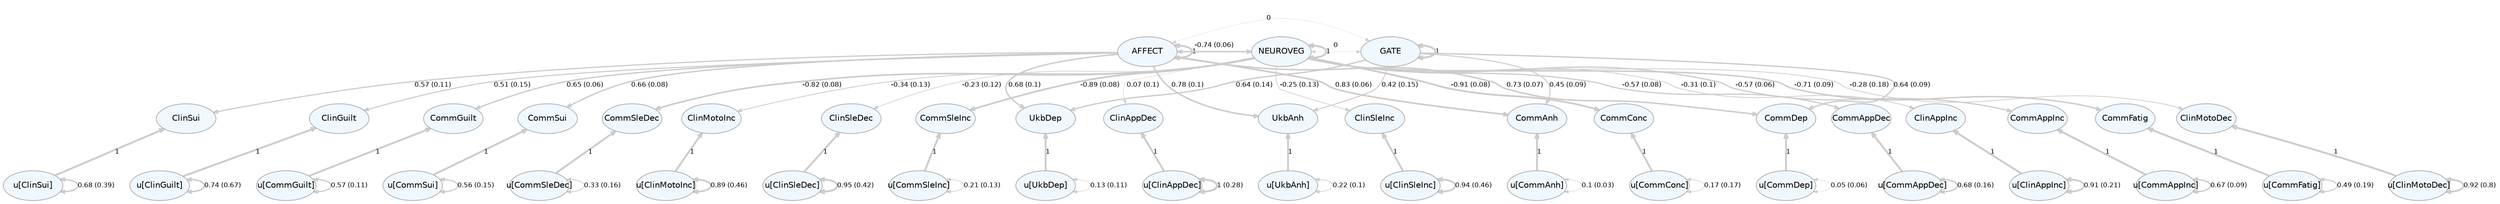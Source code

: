 digraph {

graph [layout = "dot",
       rankdir = "TB",
       outputorder = "edgesfirst",
       bgcolor = "white"]

node [fontname = "Helvetica",
      fontsize = "10",
      shape = "circle",
      fixedsize = "true",
      width = "0.5",
      style = "filled",
      fillcolor = "aliceblue",
      color = "gray70",
      fontcolor = "gray50"]

edge [fontname = "Helvetica",
     fontsize = "8",
     len = "1.5",
     color = "gray80",
     arrowsize = "0.5"]

rankdir = TB;
{rank=min; 1; 2; 3;}
{rank=same; 24; 25; 26; 27; 28; 29; 30; 31; 32; 33; 34; 35; 36; 37; 38; 39; 40; 41; 42; 43;}
{rank=max; 4; 5; 6; 7; 8; 9; 10; 11; 12; 13; 14; 15; 16; 17; 18; 19; 20; 21; 22; 23;}

  "1" [label = "AFFECT", shape = "oval", width = "1", fontcolor = "black"] 
  "2" [label = "GATE", shape = "oval", width = "1", fontcolor = "black"] 
  "3" [label = "NEUROVEG", shape = "oval", width = "1", fontcolor = "black"] 
  "4" [label = "u[ClinAppDec]", shape = "oval", width = "1", fontcolor = "black"] 
  "5" [label = "u[ClinAppInc]", shape = "oval", width = "1", fontcolor = "black"] 
  "6" [label = "u[ClinGuilt]", shape = "oval", width = "1", fontcolor = "black"] 
  "7" [label = "u[ClinMotoDec]", shape = "oval", width = "1", fontcolor = "black"] 
  "8" [label = "u[ClinMotoInc]", shape = "oval", width = "1", fontcolor = "black"] 
  "9" [label = "u[ClinSleDec]", shape = "oval", width = "1", fontcolor = "black"] 
  "10" [label = "u[ClinSleInc]", shape = "oval", width = "1", fontcolor = "black"] 
  "11" [label = "u[ClinSui]", shape = "oval", width = "1", fontcolor = "black"] 
  "12" [label = "u[CommAnh]", shape = "oval", width = "1", fontcolor = "black"] 
  "13" [label = "u[CommAppDec]", shape = "oval", width = "1", fontcolor = "black"] 
  "14" [label = "u[CommAppInc]", shape = "oval", width = "1", fontcolor = "black"] 
  "15" [label = "u[CommConc]", shape = "oval", width = "1", fontcolor = "black"] 
  "16" [label = "u[CommDep]", shape = "oval", width = "1", fontcolor = "black"] 
  "17" [label = "u[CommFatig]", shape = "oval", width = "1", fontcolor = "black"] 
  "18" [label = "u[CommGuilt]", shape = "oval", width = "1", fontcolor = "black"] 
  "19" [label = "u[CommSleDec]", shape = "oval", width = "1", fontcolor = "black"] 
  "20" [label = "u[CommSleInc]", shape = "oval", width = "1", fontcolor = "black"] 
  "21" [label = "u[CommSui]", shape = "oval", width = "1", fontcolor = "black"] 
  "22" [label = "u[UkbAnh]", shape = "oval", width = "1", fontcolor = "black"] 
  "23" [label = "u[UkbDep]", shape = "oval", width = "1", fontcolor = "black"] 
  "24" [label = "ClinGuilt", shape = "oval", width = "1", fontcolor = "black"] 
  "25" [label = "ClinSui", shape = "oval", width = "1", fontcolor = "black"] 
  "26" [label = "CommAnh", shape = "oval", width = "1", fontcolor = "black"] 
  "27" [label = "CommDep", shape = "oval", width = "1", fontcolor = "black"] 
  "28" [label = "CommGuilt", shape = "oval", width = "1", fontcolor = "black"] 
  "29" [label = "CommSui", shape = "oval", width = "1", fontcolor = "black"] 
  "30" [label = "UkbAnh", shape = "oval", width = "1", fontcolor = "black"] 
  "31" [label = "UkbDep", shape = "oval", width = "1", fontcolor = "black"] 
  "32" [label = "ClinAppDec", shape = "oval", width = "1", fontcolor = "black"] 
  "33" [label = "ClinAppInc", shape = "oval", width = "1", fontcolor = "black"] 
  "34" [label = "ClinMotoDec", shape = "oval", width = "1", fontcolor = "black"] 
  "35" [label = "ClinMotoInc", shape = "oval", width = "1", fontcolor = "black"] 
  "36" [label = "ClinSleDec", shape = "oval", width = "1", fontcolor = "black"] 
  "37" [label = "ClinSleInc", shape = "oval", width = "1", fontcolor = "black"] 
  "38" [label = "CommAppDec", shape = "oval", width = "1", fontcolor = "black"] 
  "39" [label = "CommAppInc", shape = "oval", width = "1", fontcolor = "black"] 
  "40" [label = "CommConc", shape = "oval", width = "1", fontcolor = "black"] 
  "41" [label = "CommFatig", shape = "oval", width = "1", fontcolor = "black"] 
  "42" [label = "CommSleDec", shape = "oval", width = "1", fontcolor = "black"] 
  "43" [label = "CommSleInc", shape = "oval", width = "1", fontcolor = "black"] 
"1"->"1" [label = "1", penwidth = "2.3", dir = "both"] 
"1"->"24" [label = "0.51 (0.15)", penwidth = "1.31612673863518", dir = "forward"] 
"1"->"25" [label = "0.57 (0.11)", penwidth = "1.43699178281269", dir = "forward"] 
"1"->"26" [label = "0.83 (0.06)", penwidth = "1.96547251917659", dir = "forward"] 
"1"->"27" [label = "0.73 (0.07)", penwidth = "1.7688816222342", dir = "forward"] 
"1"->"28" [label = "0.65 (0.06)", penwidth = "1.60770150586687", dir = "forward"] 
"1"->"29" [label = "0.66 (0.08)", penwidth = "1.62455661058772", dir = "forward"] 
"1"->"2" [label = "0", penwidth = "0.3", dir = "both"] 
"1"->"3" [label = "-0.74 (0.06)", penwidth = "1.78106058933977", dir = "both"] 
"1"->"30" [label = "0.78 (0.1)", penwidth = "1.85029971896242", dir = "forward"] 
"1"->"31" [label = "0.68 (0.1)", penwidth = "1.65359969913695", dir = "forward"] 
"2"->"26" [label = "0.45 (0.09)", penwidth = "1.20989682046435", dir = "forward"] 
"2"->"27" [label = "0.64 (0.09)", penwidth = "1.58213806898919", dir = "forward"] 
"2"->"2" [label = "1", penwidth = "2.3", dir = "both"] 
"2"->"30" [label = "0.42 (0.15)", penwidth = "1.13868443755233", dir = "forward"] 
"2"->"31" [label = "0.64 (0.14)", penwidth = "1.58821123187615", dir = "forward"] 
"3"->"32" [label = "0.07 (0.1)", penwidth = "0.430926666491048", dir = "forward"] 
"3"->"33" [label = "-0.31 (0.1)", penwidth = "0.914914481020286", dir = "forward"] 
"3"->"34" [label = "-0.28 (0.18)", penwidth = "0.864654555794713", dir = "forward"] 
"3"->"35" [label = "-0.34 (0.13)", penwidth = "0.971259213073951", dir = "forward"] 
"3"->"36" [label = "-0.23 (0.12)", penwidth = "0.753147245015712", dir = "forward"] 
"3"->"37" [label = "-0.25 (0.13)", penwidth = "0.805226482739634", dir = "forward"] 
"3"->"38" [label = "-0.57 (0.08)", penwidth = "1.43522243846057", dir = "forward"] 
"3"->"39" [label = "-0.57 (0.06)", penwidth = "1.44395659879885", dir = "forward"] 
"3"->"40" [label = "-0.91 (0.08)", penwidth = "2.12050074364467", dir = "forward"] 
"3"->"41" [label = "-0.71 (0.09)", penwidth = "1.72523453719378", dir = "forward"] 
"3"->"42" [label = "-0.82 (0.08)", penwidth = "1.93572435380403", dir = "forward"] 
"3"->"43" [label = "-0.89 (0.08)", penwidth = "2.07848001238808", dir = "forward"] 
"3"->"2" [label = "0", penwidth = "0.3", dir = "both"] 
"3"->"3" [label = "1", penwidth = "2.3", dir = "both"] 
"4"->"32" [label = "1", penwidth = "2.3", dir = "forward"] 
"4"->"4" [label = "1 (0.28)", penwidth = "2.29142820041742", dir = "both"] 
"5"->"33" [label = "1", penwidth = "2.3", dir = "forward"] 
"5"->"5" [label = "0.91 (0.21)", penwidth = "2.11093913555627", dir = "both"] 
"6"->"24" [label = "1", penwidth = "2.3", dir = "forward"] 
"6"->"6" [label = "0.74 (0.67)", penwidth = "1.78374380370067", dir = "both"] 
"7"->"34" [label = "1", penwidth = "2.3", dir = "forward"] 
"7"->"7" [label = "0.92 (0.8)", penwidth = "2.14057074545444", dir = "both"] 
"8"->"35" [label = "1", penwidth = "2.3", dir = "forward"] 
"8"->"8" [label = "0.89 (0.46)", penwidth = "2.07470410539131", dir = "both"] 
"9"->"36" [label = "1", penwidth = "2.3", dir = "forward"] 
"9"->"9" [label = "0.95 (0.42)", penwidth = "2.19732587223688", dir = "both"] 
"10"->"37" [label = "1", penwidth = "2.3", dir = "forward"] 
"10"->"10" [label = "0.94 (0.46)", penwidth = "2.17237116762546", dir = "both"] 
"11"->"25" [label = "1", penwidth = "2.3", dir = "forward"] 
"11"->"11" [label = "0.68 (0.39)", penwidth = "1.65362377220587", dir = "both"] 
"12"->"26" [label = "1", penwidth = "2.3", dir = "forward"] 
"12"->"12" [label = "0.1 (0.03)", penwidth = "0.499144517316692", dir = "both"] 
"13"->"38" [label = "1", penwidth = "2.3", dir = "forward"] 
"13"->"13" [label = "0.68 (0.16)", penwidth = "1.65563429297979", dir = "both"] 
"14"->"39" [label = "1", penwidth = "2.3", dir = "forward"] 
"14"->"14" [label = "0.67 (0.09)", penwidth = "1.64568219923326", dir = "both"] 
"15"->"40" [label = "1", penwidth = "2.3", dir = "forward"] 
"15"->"15" [label = "0.17 (0.17)", penwidth = "0.642890101856618", dir = "both"] 
"16"->"27" [label = "1", penwidth = "2.3", dir = "forward"] 
"16"->"16" [label = "0.05 (0.06)", penwidth = "0.399253597310563", dir = "both"] 
"17"->"41" [label = "1", penwidth = "2.3", dir = "forward"] 
"17"->"17" [label = "0.49 (0.19)", penwidth = "1.2843528012837", dir = "both"] 
"18"->"28" [label = "1", penwidth = "2.3", dir = "forward"] 
"18"->"18" [label = "0.57 (0.11)", penwidth = "1.44495829840598", dir = "both"] 
"19"->"42" [label = "1", penwidth = "2.3", dir = "forward"] 
"19"->"19" [label = "0.33 (0.16)", penwidth = "0.962203233307267", dir = "both"] 
"20"->"43" [label = "1", penwidth = "2.3", dir = "forward"] 
"20"->"20" [label = "0.21 (0.13)", penwidth = "0.718501279765078", dir = "both"] 
"21"->"29" [label = "1", penwidth = "2.3", dir = "forward"] 
"21"->"21" [label = "0.56 (0.15)", penwidth = "1.42277135000765", dir = "both"] 
"22"->"30" [label = "1", penwidth = "2.3", dir = "forward"] 
"22"->"22" [label = "0.22 (0.1)", penwidth = "0.746595088971632", dir = "both"] 
"23"->"31" [label = "1", penwidth = "2.3", dir = "forward"] 
"23"->"23" [label = "0.13 (0.11)", penwidth = "0.554138777896153", dir = "both"] 
}